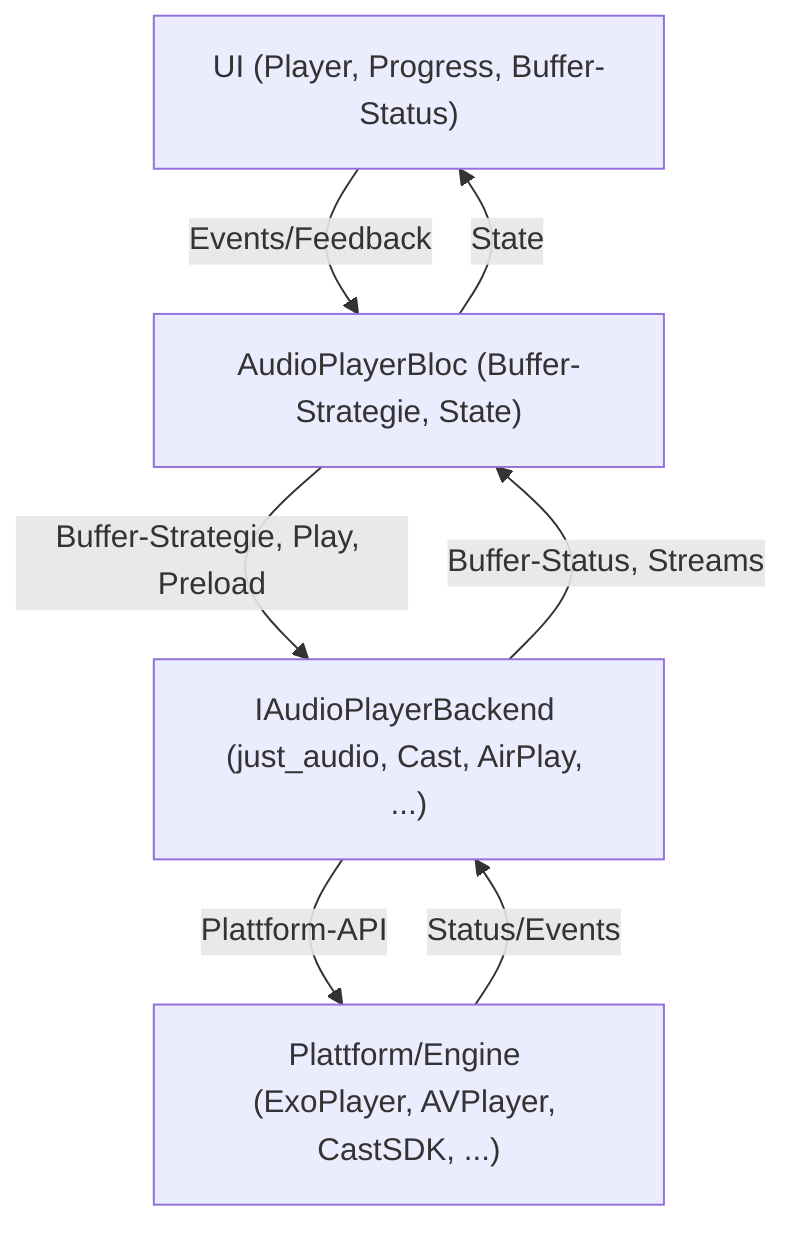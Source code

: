 flowchart TD
    UI["UI (Player, Progress, Buffer-Status)"]
    Bloc["AudioPlayerBloc (Buffer-Strategie, State)"]
    Backend["IAudioPlayerBackend (just_audio, Cast, AirPlay, ...)"]
    Platform["Plattform/Engine (ExoPlayer, AVPlayer, CastSDK, ...)"]

    UI --Events/Feedback--> Bloc
    Bloc --Buffer-Strategie, Play, Preload--> Backend
    Backend --Buffer-Status, Streams--> Bloc
    Backend --Plattform-API--> Platform
    Platform --Status/Events--> Backend
    Bloc --State--> UI